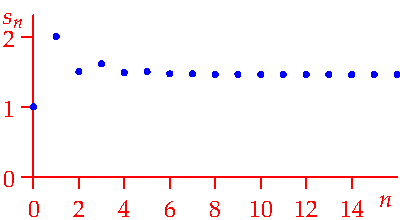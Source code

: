 settings.tex="pdflatex";

texpreamble("\usepackage{amsmath}
\usepackage{amsthm,amssymb}
\usepackage{mathpazo}
\usepackage[svgnames]{xcolor}
");
import graph;

size(200,110,IgnoreAspect);

dotfactor=6;

real f(real ss,int n){return ss+(1/3)^n;}
real g(real ss,int n){return ss-(1/2)^n;}

int Max=16;

dot((0,1),blue);

real[] s={1};
	
for(int n=0; n<Max; ++n){
	if(n%2 == 0){
		s.push(f(s[n],n));
		}
	else{
		s.push(g(s[n],n));
		}
	dot((n+1,s[n+1]),blue);
	write(s[n]);
	}
	

xaxis(0,Max,red,RightTicks(new real[]{0,2,4,6,8,10,12,14}));
yaxis(0,2.3,red,LeftTicks(new real[]{0,1,2}));

labelx("$n$",Max-0.5,S,red);
labely("$s_n$",2.3,W,red);
